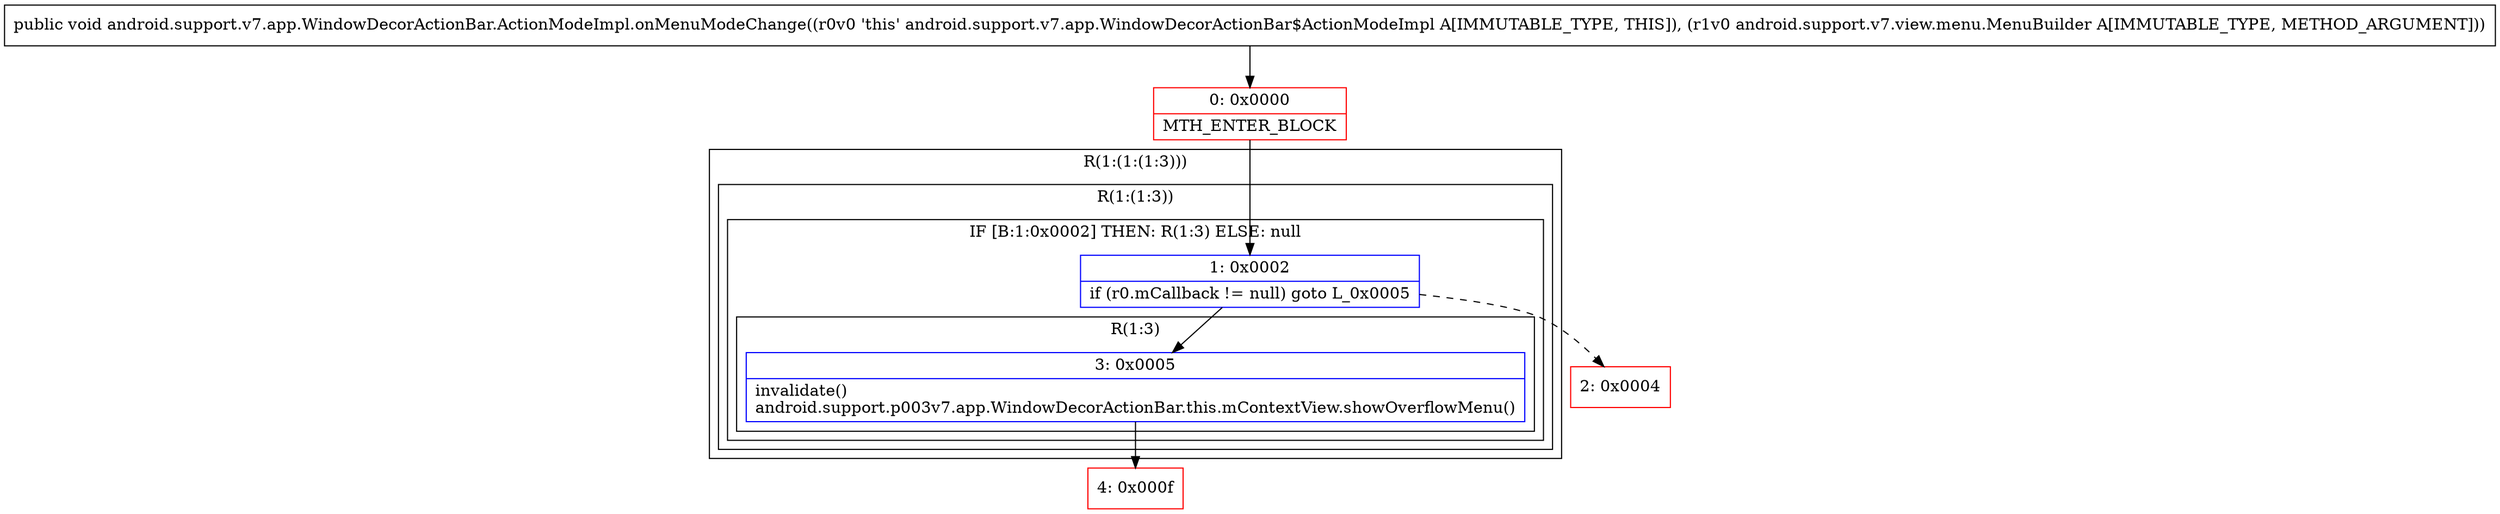 digraph "CFG forandroid.support.v7.app.WindowDecorActionBar.ActionModeImpl.onMenuModeChange(Landroid\/support\/v7\/view\/menu\/MenuBuilder;)V" {
subgraph cluster_Region_11157185 {
label = "R(1:(1:(1:3)))";
node [shape=record,color=blue];
subgraph cluster_Region_973724877 {
label = "R(1:(1:3))";
node [shape=record,color=blue];
subgraph cluster_IfRegion_1836172485 {
label = "IF [B:1:0x0002] THEN: R(1:3) ELSE: null";
node [shape=record,color=blue];
Node_1 [shape=record,label="{1\:\ 0x0002|if (r0.mCallback != null) goto L_0x0005\l}"];
subgraph cluster_Region_265934179 {
label = "R(1:3)";
node [shape=record,color=blue];
Node_3 [shape=record,label="{3\:\ 0x0005|invalidate()\landroid.support.p003v7.app.WindowDecorActionBar.this.mContextView.showOverflowMenu()\l}"];
}
}
}
}
Node_0 [shape=record,color=red,label="{0\:\ 0x0000|MTH_ENTER_BLOCK\l}"];
Node_2 [shape=record,color=red,label="{2\:\ 0x0004}"];
Node_4 [shape=record,color=red,label="{4\:\ 0x000f}"];
MethodNode[shape=record,label="{public void android.support.v7.app.WindowDecorActionBar.ActionModeImpl.onMenuModeChange((r0v0 'this' android.support.v7.app.WindowDecorActionBar$ActionModeImpl A[IMMUTABLE_TYPE, THIS]), (r1v0 android.support.v7.view.menu.MenuBuilder A[IMMUTABLE_TYPE, METHOD_ARGUMENT])) }"];
MethodNode -> Node_0;
Node_1 -> Node_2[style=dashed];
Node_1 -> Node_3;
Node_3 -> Node_4;
Node_0 -> Node_1;
}


